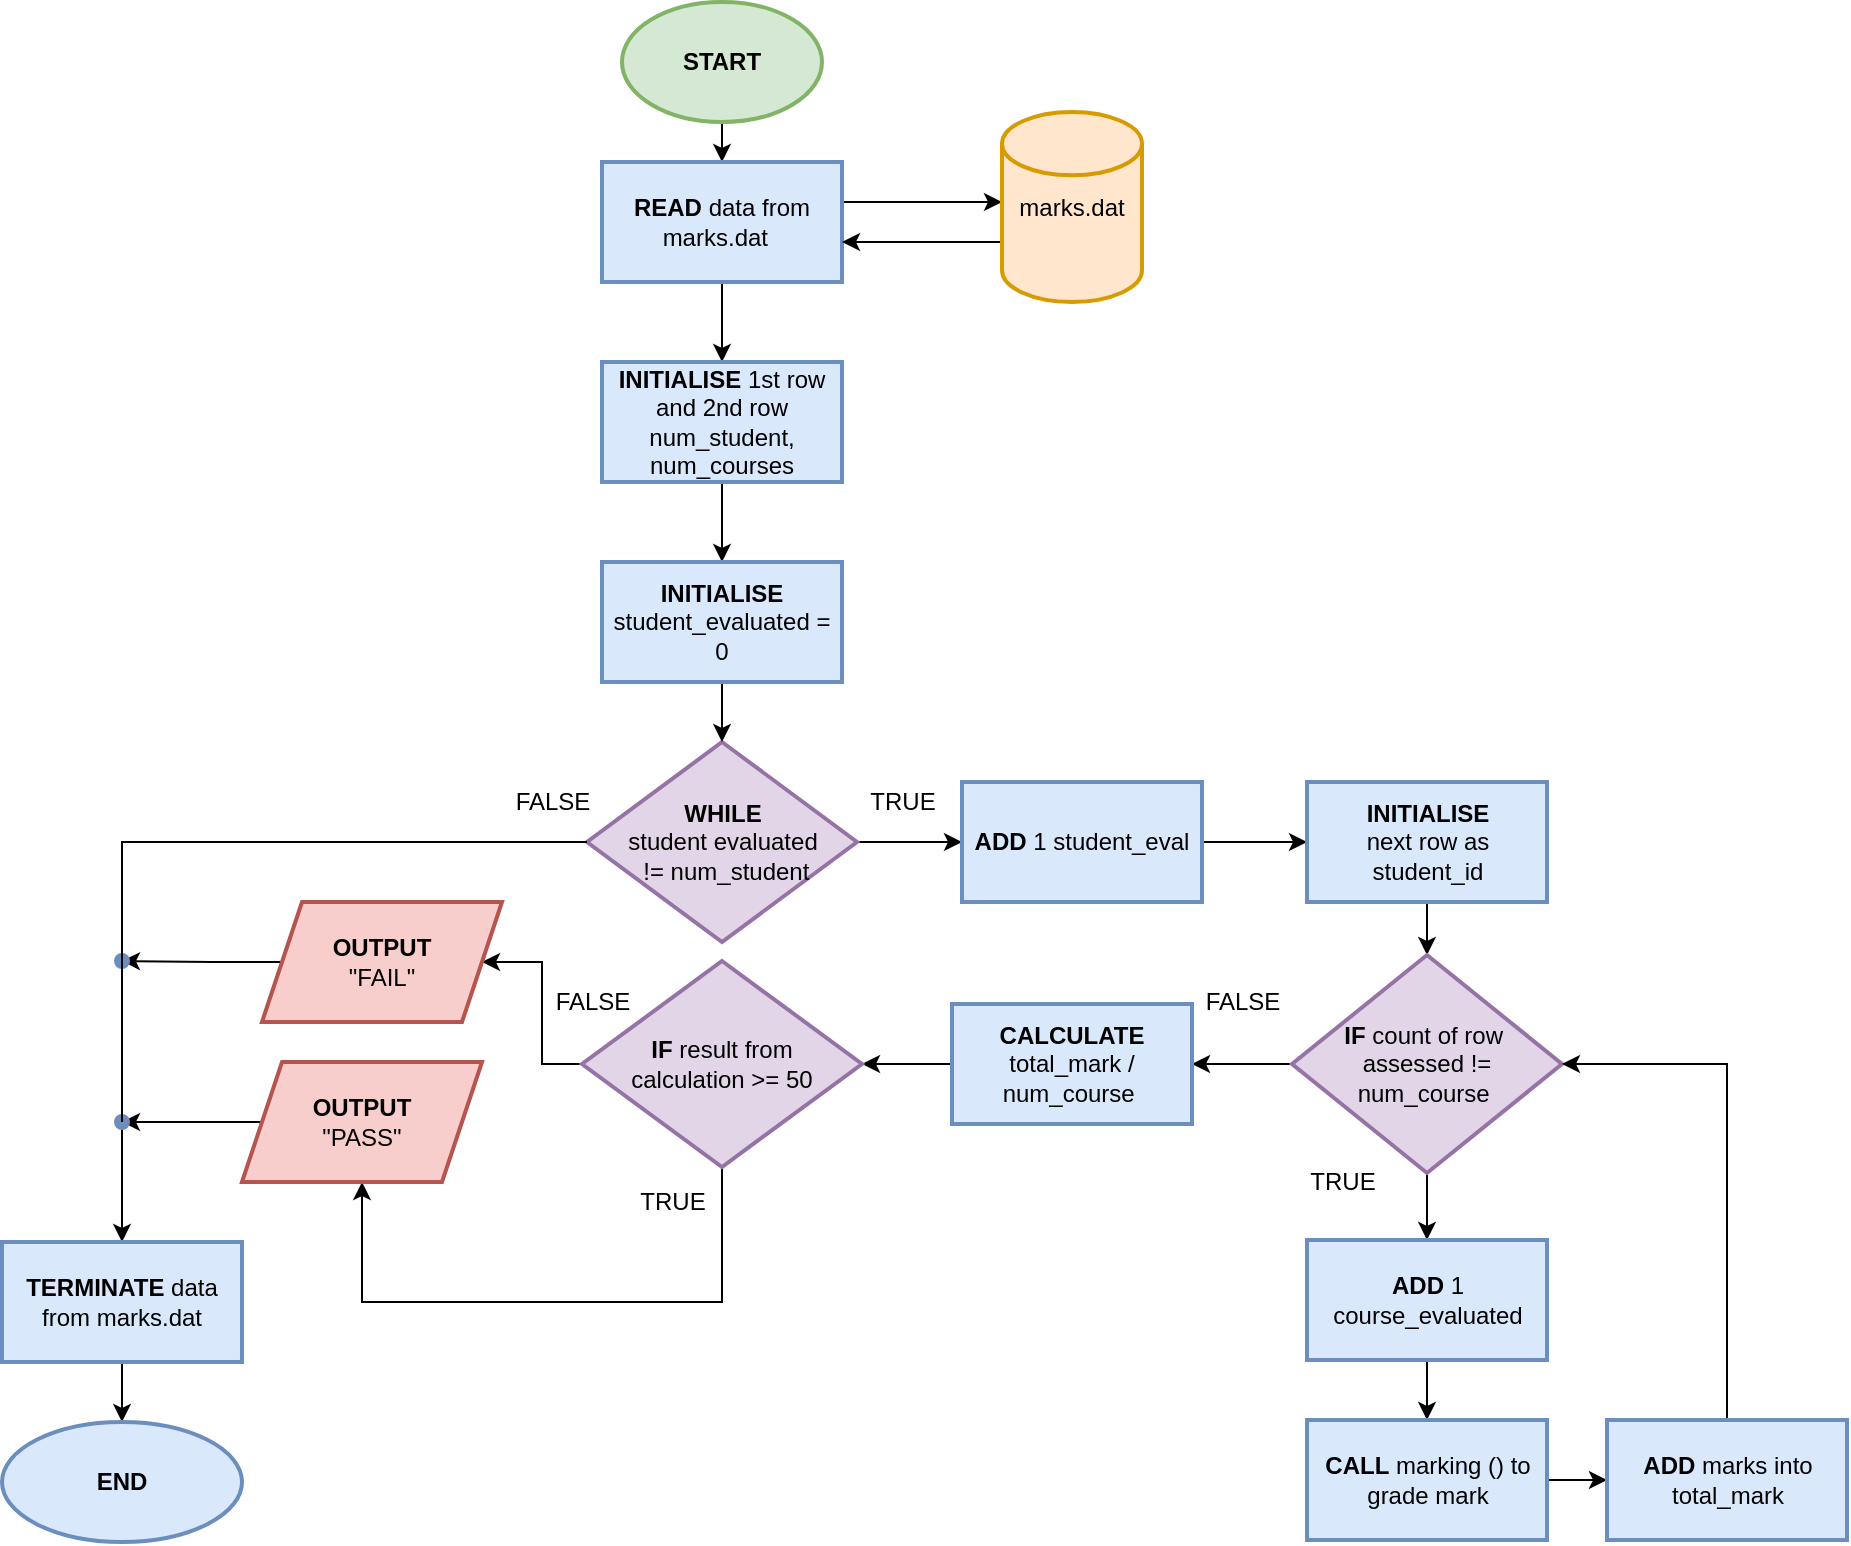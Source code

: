 <mxfile version="15.2.9" type="github" pages="2">
  <diagram id="C5RBs43oDa-KdzZeNtuy" name="MainFunc">
    <mxGraphModel dx="2334" dy="1281" grid="1" gridSize="10" guides="1" tooltips="1" connect="1" arrows="1" fold="1" page="0" pageScale="1" pageWidth="827" pageHeight="1169" math="0" shadow="0">
      <root>
        <mxCell id="WIyWlLk6GJQsqaUBKTNV-0" />
        <mxCell id="WIyWlLk6GJQsqaUBKTNV-1" parent="WIyWlLk6GJQsqaUBKTNV-0" />
        <mxCell id="RTZkENGJLBiGMzuzW97P-5" value="" style="edgeStyle=orthogonalEdgeStyle;orthogonalLoop=1;jettySize=auto;html=1;" parent="WIyWlLk6GJQsqaUBKTNV-1" source="RTZkENGJLBiGMzuzW97P-3" target="RTZkENGJLBiGMzuzW97P-4" edge="1">
          <mxGeometry relative="1" as="geometry" />
        </mxCell>
        <mxCell id="RTZkENGJLBiGMzuzW97P-3" value="&lt;b&gt;START&lt;/b&gt;" style="strokeWidth=2;html=1;shape=mxgraph.flowchart.start_1;whiteSpace=wrap;fillColor=#d5e8d4;strokeColor=#82b366;" parent="WIyWlLk6GJQsqaUBKTNV-1" vertex="1">
          <mxGeometry x="-260" width="100" height="60" as="geometry" />
        </mxCell>
        <mxCell id="RTZkENGJLBiGMzuzW97P-6" value="" style="edgeStyle=orthogonalEdgeStyle;orthogonalLoop=1;jettySize=auto;html=1;" parent="WIyWlLk6GJQsqaUBKTNV-1" edge="1">
          <mxGeometry relative="1" as="geometry">
            <mxPoint x="-149" y="100" as="sourcePoint" />
            <Array as="points">
              <mxPoint x="-149" y="100" />
            </Array>
            <mxPoint x="-70" y="100" as="targetPoint" />
          </mxGeometry>
        </mxCell>
        <mxCell id="RTZkENGJLBiGMzuzW97P-10" value="" style="edgeStyle=orthogonalEdgeStyle;orthogonalLoop=1;jettySize=auto;html=1;" parent="WIyWlLk6GJQsqaUBKTNV-1" source="RTZkENGJLBiGMzuzW97P-4" target="RTZkENGJLBiGMzuzW97P-9" edge="1">
          <mxGeometry relative="1" as="geometry" />
        </mxCell>
        <mxCell id="RTZkENGJLBiGMzuzW97P-4" value="&lt;b&gt;READ&lt;/b&gt; data from marks.dat &amp;nbsp;" style="whiteSpace=wrap;html=1;strokeWidth=2;fillColor=#dae8fc;strokeColor=#6c8ebf;" parent="WIyWlLk6GJQsqaUBKTNV-1" vertex="1">
          <mxGeometry x="-270" y="80" width="120" height="60" as="geometry" />
        </mxCell>
        <mxCell id="RTZkENGJLBiGMzuzW97P-7" value="" style="edgeStyle=orthogonalEdgeStyle;orthogonalLoop=1;jettySize=auto;html=1;" parent="WIyWlLk6GJQsqaUBKTNV-1" edge="1">
          <mxGeometry relative="1" as="geometry">
            <mxPoint x="-70" y="120.0" as="sourcePoint" />
            <mxPoint x="-150" y="120" as="targetPoint" />
            <Array as="points">
              <mxPoint x="-150" y="120" />
            </Array>
          </mxGeometry>
        </mxCell>
        <mxCell id="RTZkENGJLBiGMzuzW97P-23" value="" style="edgeStyle=orthogonalEdgeStyle;orthogonalLoop=1;jettySize=auto;html=1;exitX=1;exitY=0.5;exitDx=0;exitDy=0;" parent="WIyWlLk6GJQsqaUBKTNV-1" source="cI42_x--ukorVg9H8OxV-9" target="RTZkENGJLBiGMzuzW97P-22" edge="1">
          <mxGeometry relative="1" as="geometry" />
        </mxCell>
        <mxCell id="cI42_x--ukorVg9H8OxV-89" value="" style="edgeStyle=orthogonalEdgeStyle;rounded=0;orthogonalLoop=1;jettySize=auto;html=1;" edge="1" parent="WIyWlLk6GJQsqaUBKTNV-1" source="RTZkENGJLBiGMzuzW97P-9" target="cI42_x--ukorVg9H8OxV-88">
          <mxGeometry relative="1" as="geometry" />
        </mxCell>
        <mxCell id="RTZkENGJLBiGMzuzW97P-9" value="&lt;b&gt;INITIALISE&lt;/b&gt;&amp;nbsp;1st row and 2nd row num_student,&lt;br&gt;num_courses" style="whiteSpace=wrap;html=1;strokeWidth=2;fillColor=#dae8fc;strokeColor=#6c8ebf;" parent="WIyWlLk6GJQsqaUBKTNV-1" vertex="1">
          <mxGeometry x="-270" y="180" width="120" height="60" as="geometry" />
        </mxCell>
        <mxCell id="cI42_x--ukorVg9H8OxV-49" value="" style="edgeStyle=orthogonalEdgeStyle;rounded=0;orthogonalLoop=1;jettySize=auto;html=1;" edge="1" parent="WIyWlLk6GJQsqaUBKTNV-1" source="RTZkENGJLBiGMzuzW97P-22" target="cI42_x--ukorVg9H8OxV-48">
          <mxGeometry relative="1" as="geometry" />
        </mxCell>
        <mxCell id="RTZkENGJLBiGMzuzW97P-22" value="&lt;b&gt;INITIALISE&lt;/b&gt;&lt;br&gt;next row as student_id" style="whiteSpace=wrap;html=1;strokeWidth=2;fillColor=#dae8fc;strokeColor=#6c8ebf;" parent="WIyWlLk6GJQsqaUBKTNV-1" vertex="1">
          <mxGeometry x="82.5" y="390" width="120" height="60" as="geometry" />
        </mxCell>
        <mxCell id="i--ZXKIYFakxs8Ss0D3T-0" value="marks.dat" style="strokeWidth=2;html=1;shape=mxgraph.flowchart.database;whiteSpace=wrap;fillColor=#ffe6cc;strokeColor=#d79b00;" parent="WIyWlLk6GJQsqaUBKTNV-1" vertex="1">
          <mxGeometry x="-70" y="55" width="70" height="95" as="geometry" />
        </mxCell>
        <mxCell id="cI42_x--ukorVg9H8OxV-10" value="" style="edgeStyle=orthogonalEdgeStyle;rounded=0;orthogonalLoop=1;jettySize=auto;html=1;" edge="1" parent="WIyWlLk6GJQsqaUBKTNV-1" source="cI42_x--ukorVg9H8OxV-7" target="cI42_x--ukorVg9H8OxV-9">
          <mxGeometry relative="1" as="geometry" />
        </mxCell>
        <mxCell id="cI42_x--ukorVg9H8OxV-16" value="" style="edgeStyle=orthogonalEdgeStyle;rounded=0;orthogonalLoop=1;jettySize=auto;html=1;startArrow=none;" edge="1" parent="WIyWlLk6GJQsqaUBKTNV-1" source="cI42_x--ukorVg9H8OxV-76" target="cI42_x--ukorVg9H8OxV-15">
          <mxGeometry relative="1" as="geometry" />
        </mxCell>
        <mxCell id="cI42_x--ukorVg9H8OxV-7" value="&lt;b&gt;WHILE&lt;/b&gt;&lt;br&gt;student evaluated&lt;br&gt;&amp;nbsp;!= num_student" style="rhombus;whiteSpace=wrap;html=1;strokeColor=#9673a6;strokeWidth=2;fillColor=#e1d5e7;" vertex="1" parent="WIyWlLk6GJQsqaUBKTNV-1">
          <mxGeometry x="-277.5" y="370" width="135" height="100" as="geometry" />
        </mxCell>
        <mxCell id="cI42_x--ukorVg9H8OxV-9" value="&lt;b&gt;ADD&lt;/b&gt; 1 student_eval" style="whiteSpace=wrap;html=1;strokeColor=#6c8ebf;strokeWidth=2;fillColor=#dae8fc;" vertex="1" parent="WIyWlLk6GJQsqaUBKTNV-1">
          <mxGeometry x="-90" y="390" width="120" height="60" as="geometry" />
        </mxCell>
        <mxCell id="cI42_x--ukorVg9H8OxV-11" value="TRUE" style="text;html=1;align=center;verticalAlign=middle;resizable=0;points=[];autosize=1;strokeColor=none;fillColor=none;" vertex="1" parent="WIyWlLk6GJQsqaUBKTNV-1">
          <mxGeometry x="-145" y="390" width="50" height="20" as="geometry" />
        </mxCell>
        <mxCell id="cI42_x--ukorVg9H8OxV-75" value="" style="edgeStyle=orthogonalEdgeStyle;rounded=0;orthogonalLoop=1;jettySize=auto;html=1;" edge="1" parent="WIyWlLk6GJQsqaUBKTNV-1" source="cI42_x--ukorVg9H8OxV-15" target="cI42_x--ukorVg9H8OxV-74">
          <mxGeometry relative="1" as="geometry" />
        </mxCell>
        <mxCell id="cI42_x--ukorVg9H8OxV-15" value="&lt;b&gt;TERMINATE&lt;/b&gt; data from marks.dat" style="whiteSpace=wrap;html=1;strokeColor=#6c8ebf;strokeWidth=2;fillColor=#dae8fc;" vertex="1" parent="WIyWlLk6GJQsqaUBKTNV-1">
          <mxGeometry x="-570" y="620" width="120" height="60" as="geometry" />
        </mxCell>
        <mxCell id="cI42_x--ukorVg9H8OxV-21" value="FALSE" style="text;html=1;align=center;verticalAlign=middle;resizable=0;points=[];autosize=1;strokeColor=none;fillColor=none;" vertex="1" parent="WIyWlLk6GJQsqaUBKTNV-1">
          <mxGeometry x="-320" y="390" width="50" height="20" as="geometry" />
        </mxCell>
        <mxCell id="cI42_x--ukorVg9H8OxV-51" value="" style="edgeStyle=orthogonalEdgeStyle;rounded=0;orthogonalLoop=1;jettySize=auto;html=1;" edge="1" parent="WIyWlLk6GJQsqaUBKTNV-1" source="cI42_x--ukorVg9H8OxV-48" target="cI42_x--ukorVg9H8OxV-50">
          <mxGeometry relative="1" as="geometry" />
        </mxCell>
        <mxCell id="cI42_x--ukorVg9H8OxV-63" value="" style="edgeStyle=orthogonalEdgeStyle;rounded=0;orthogonalLoop=1;jettySize=auto;html=1;" edge="1" parent="WIyWlLk6GJQsqaUBKTNV-1" source="cI42_x--ukorVg9H8OxV-48" target="cI42_x--ukorVg9H8OxV-62">
          <mxGeometry relative="1" as="geometry" />
        </mxCell>
        <mxCell id="cI42_x--ukorVg9H8OxV-48" value="&lt;b&gt;IF&lt;/b&gt; count of row&amp;nbsp;&lt;br&gt;assessed != &lt;br&gt;num_course&amp;nbsp;" style="rhombus;whiteSpace=wrap;html=1;strokeColor=#9673a6;strokeWidth=2;fillColor=#e1d5e7;" vertex="1" parent="WIyWlLk6GJQsqaUBKTNV-1">
          <mxGeometry x="75" y="476.5" width="135" height="109" as="geometry" />
        </mxCell>
        <mxCell id="cI42_x--ukorVg9H8OxV-55" value="" style="edgeStyle=orthogonalEdgeStyle;rounded=0;orthogonalLoop=1;jettySize=auto;html=1;" edge="1" parent="WIyWlLk6GJQsqaUBKTNV-1" source="cI42_x--ukorVg9H8OxV-50" target="cI42_x--ukorVg9H8OxV-54">
          <mxGeometry relative="1" as="geometry" />
        </mxCell>
        <mxCell id="cI42_x--ukorVg9H8OxV-50" value="&lt;b&gt;ADD&lt;/b&gt; 1 course_evaluated" style="whiteSpace=wrap;html=1;strokeColor=#6c8ebf;strokeWidth=2;fillColor=#dae8fc;" vertex="1" parent="WIyWlLk6GJQsqaUBKTNV-1">
          <mxGeometry x="82.5" y="619" width="120" height="60" as="geometry" />
        </mxCell>
        <mxCell id="cI42_x--ukorVg9H8OxV-53" value="TRUE" style="text;html=1;align=center;verticalAlign=middle;resizable=0;points=[];autosize=1;strokeColor=none;fillColor=none;" vertex="1" parent="WIyWlLk6GJQsqaUBKTNV-1">
          <mxGeometry x="75" y="580" width="50" height="20" as="geometry" />
        </mxCell>
        <mxCell id="cI42_x--ukorVg9H8OxV-59" value="" style="edgeStyle=orthogonalEdgeStyle;rounded=0;orthogonalLoop=1;jettySize=auto;html=1;" edge="1" parent="WIyWlLk6GJQsqaUBKTNV-1" source="cI42_x--ukorVg9H8OxV-54" target="cI42_x--ukorVg9H8OxV-58">
          <mxGeometry relative="1" as="geometry" />
        </mxCell>
        <mxCell id="cI42_x--ukorVg9H8OxV-54" value="&lt;b&gt;CALL&lt;/b&gt; marking () to grade mark" style="whiteSpace=wrap;html=1;strokeColor=#6c8ebf;strokeWidth=2;fillColor=#dae8fc;" vertex="1" parent="WIyWlLk6GJQsqaUBKTNV-1">
          <mxGeometry x="82.5" y="709" width="120" height="60" as="geometry" />
        </mxCell>
        <mxCell id="cI42_x--ukorVg9H8OxV-61" value="" style="edgeStyle=orthogonalEdgeStyle;rounded=0;orthogonalLoop=1;jettySize=auto;html=1;entryX=1;entryY=0.5;entryDx=0;entryDy=0;" edge="1" parent="WIyWlLk6GJQsqaUBKTNV-1" source="cI42_x--ukorVg9H8OxV-58" target="cI42_x--ukorVg9H8OxV-48">
          <mxGeometry relative="1" as="geometry">
            <mxPoint x="212.5" y="550" as="targetPoint" />
            <Array as="points">
              <mxPoint x="293" y="531" />
            </Array>
          </mxGeometry>
        </mxCell>
        <mxCell id="cI42_x--ukorVg9H8OxV-58" value="&lt;b&gt;ADD&lt;/b&gt; marks into total_mark" style="whiteSpace=wrap;html=1;strokeColor=#6c8ebf;strokeWidth=2;fillColor=#dae8fc;" vertex="1" parent="WIyWlLk6GJQsqaUBKTNV-1">
          <mxGeometry x="232.5" y="709" width="120" height="60" as="geometry" />
        </mxCell>
        <mxCell id="cI42_x--ukorVg9H8OxV-65" value="" style="edgeStyle=orthogonalEdgeStyle;rounded=0;orthogonalLoop=1;jettySize=auto;html=1;" edge="1" parent="WIyWlLk6GJQsqaUBKTNV-1" source="cI42_x--ukorVg9H8OxV-62" target="cI42_x--ukorVg9H8OxV-64">
          <mxGeometry relative="1" as="geometry" />
        </mxCell>
        <mxCell id="cI42_x--ukorVg9H8OxV-62" value="&lt;b&gt;CALCULATE&lt;/b&gt; total_mark / num_course&amp;nbsp;" style="whiteSpace=wrap;html=1;strokeColor=#6c8ebf;strokeWidth=2;fillColor=#dae8fc;" vertex="1" parent="WIyWlLk6GJQsqaUBKTNV-1">
          <mxGeometry x="-95" y="501" width="120" height="60" as="geometry" />
        </mxCell>
        <mxCell id="cI42_x--ukorVg9H8OxV-67" value="" style="edgeStyle=orthogonalEdgeStyle;rounded=0;orthogonalLoop=1;jettySize=auto;html=1;exitX=0.5;exitY=1;exitDx=0;exitDy=0;" edge="1" parent="WIyWlLk6GJQsqaUBKTNV-1" source="cI42_x--ukorVg9H8OxV-64" target="cI42_x--ukorVg9H8OxV-66">
          <mxGeometry relative="1" as="geometry">
            <Array as="points">
              <mxPoint x="-210" y="650" />
              <mxPoint x="-390" y="650" />
            </Array>
          </mxGeometry>
        </mxCell>
        <mxCell id="cI42_x--ukorVg9H8OxV-69" value="" style="edgeStyle=orthogonalEdgeStyle;rounded=0;orthogonalLoop=1;jettySize=auto;html=1;" edge="1" parent="WIyWlLk6GJQsqaUBKTNV-1" source="cI42_x--ukorVg9H8OxV-64" target="cI42_x--ukorVg9H8OxV-68">
          <mxGeometry relative="1" as="geometry" />
        </mxCell>
        <mxCell id="cI42_x--ukorVg9H8OxV-64" value="&lt;b&gt;IF&lt;/b&gt; result from &lt;br&gt;calculation &amp;gt;= 50" style="rhombus;whiteSpace=wrap;html=1;strokeColor=#9673a6;strokeWidth=2;fillColor=#e1d5e7;" vertex="1" parent="WIyWlLk6GJQsqaUBKTNV-1">
          <mxGeometry x="-280" y="479.5" width="140" height="103" as="geometry" />
        </mxCell>
        <mxCell id="cI42_x--ukorVg9H8OxV-77" value="" style="edgeStyle=orthogonalEdgeStyle;rounded=0;orthogonalLoop=1;jettySize=auto;html=1;" edge="1" parent="WIyWlLk6GJQsqaUBKTNV-1" source="cI42_x--ukorVg9H8OxV-66" target="cI42_x--ukorVg9H8OxV-76">
          <mxGeometry relative="1" as="geometry" />
        </mxCell>
        <mxCell id="cI42_x--ukorVg9H8OxV-66" value="&lt;b&gt;OUTPUT&lt;/b&gt;&lt;br&gt;&quot;PASS&quot;" style="shape=parallelogram;perimeter=parallelogramPerimeter;whiteSpace=wrap;html=1;fixedSize=1;strokeColor=#b85450;strokeWidth=2;fillColor=#f8cecc;" vertex="1" parent="WIyWlLk6GJQsqaUBKTNV-1">
          <mxGeometry x="-450" y="530" width="120" height="60" as="geometry" />
        </mxCell>
        <mxCell id="cI42_x--ukorVg9H8OxV-79" value="" style="edgeStyle=orthogonalEdgeStyle;rounded=0;orthogonalLoop=1;jettySize=auto;html=1;" edge="1" parent="WIyWlLk6GJQsqaUBKTNV-1" source="cI42_x--ukorVg9H8OxV-68" target="cI42_x--ukorVg9H8OxV-78">
          <mxGeometry relative="1" as="geometry" />
        </mxCell>
        <mxCell id="cI42_x--ukorVg9H8OxV-68" value="&lt;b&gt;OUTPUT&lt;br&gt;&lt;/b&gt;&quot;FAIL&quot;" style="shape=parallelogram;perimeter=parallelogramPerimeter;whiteSpace=wrap;html=1;fixedSize=1;strokeColor=#b85450;strokeWidth=2;fillColor=#f8cecc;" vertex="1" parent="WIyWlLk6GJQsqaUBKTNV-1">
          <mxGeometry x="-440" y="450" width="120" height="60" as="geometry" />
        </mxCell>
        <mxCell id="cI42_x--ukorVg9H8OxV-74" value="&lt;b&gt;END&lt;/b&gt;" style="ellipse;whiteSpace=wrap;html=1;strokeColor=#6c8ebf;strokeWidth=2;fillColor=#dae8fc;" vertex="1" parent="WIyWlLk6GJQsqaUBKTNV-1">
          <mxGeometry x="-570" y="710" width="120" height="60" as="geometry" />
        </mxCell>
        <mxCell id="cI42_x--ukorVg9H8OxV-78" value="" style="shape=waypoint;size=6;pointerEvents=1;points=[];fillColor=#dae8fc;resizable=0;rotatable=0;perimeter=centerPerimeter;snapToPoint=1;strokeColor=#6c8ebf;strokeWidth=2;" vertex="1" parent="WIyWlLk6GJQsqaUBKTNV-1">
          <mxGeometry x="-530" y="459.5" width="40" height="40" as="geometry" />
        </mxCell>
        <mxCell id="cI42_x--ukorVg9H8OxV-82" value="" style="edgeStyle=orthogonalEdgeStyle;rounded=0;orthogonalLoop=1;jettySize=auto;html=1;endArrow=none;" edge="1" parent="WIyWlLk6GJQsqaUBKTNV-1" source="cI42_x--ukorVg9H8OxV-7" target="cI42_x--ukorVg9H8OxV-78">
          <mxGeometry relative="1" as="geometry">
            <mxPoint x="-277.5" y="420" as="sourcePoint" />
            <mxPoint x="-509.941" y="620" as="targetPoint" />
            <Array as="points">
              <mxPoint x="-510" y="420" />
            </Array>
          </mxGeometry>
        </mxCell>
        <mxCell id="cI42_x--ukorVg9H8OxV-76" value="" style="shape=waypoint;size=6;pointerEvents=1;points=[];fillColor=#dae8fc;resizable=0;rotatable=0;perimeter=centerPerimeter;snapToPoint=1;strokeColor=#6c8ebf;strokeWidth=2;" vertex="1" parent="WIyWlLk6GJQsqaUBKTNV-1">
          <mxGeometry x="-530" y="540" width="40" height="40" as="geometry" />
        </mxCell>
        <mxCell id="cI42_x--ukorVg9H8OxV-83" value="" style="edgeStyle=orthogonalEdgeStyle;rounded=0;orthogonalLoop=1;jettySize=auto;html=1;startArrow=none;endArrow=none;" edge="1" parent="WIyWlLk6GJQsqaUBKTNV-1" source="cI42_x--ukorVg9H8OxV-78" target="cI42_x--ukorVg9H8OxV-76">
          <mxGeometry relative="1" as="geometry">
            <mxPoint x="-510" y="479.5" as="sourcePoint" />
            <mxPoint x="-510" y="620" as="targetPoint" />
          </mxGeometry>
        </mxCell>
        <mxCell id="cI42_x--ukorVg9H8OxV-84" value="FALSE" style="text;html=1;align=center;verticalAlign=middle;resizable=0;points=[];autosize=1;strokeColor=none;fillColor=none;" vertex="1" parent="WIyWlLk6GJQsqaUBKTNV-1">
          <mxGeometry x="-300" y="490" width="50" height="20" as="geometry" />
        </mxCell>
        <mxCell id="cI42_x--ukorVg9H8OxV-85" value="TRUE" style="text;html=1;align=center;verticalAlign=middle;resizable=0;points=[];autosize=1;strokeColor=none;fillColor=none;" vertex="1" parent="WIyWlLk6GJQsqaUBKTNV-1">
          <mxGeometry x="-260" y="590" width="50" height="20" as="geometry" />
        </mxCell>
        <mxCell id="cI42_x--ukorVg9H8OxV-86" value="FALSE" style="text;html=1;align=center;verticalAlign=middle;resizable=0;points=[];autosize=1;strokeColor=none;fillColor=none;" vertex="1" parent="WIyWlLk6GJQsqaUBKTNV-1">
          <mxGeometry x="25" y="490" width="50" height="20" as="geometry" />
        </mxCell>
        <mxCell id="cI42_x--ukorVg9H8OxV-90" value="" style="edgeStyle=orthogonalEdgeStyle;rounded=0;orthogonalLoop=1;jettySize=auto;html=1;" edge="1" parent="WIyWlLk6GJQsqaUBKTNV-1" source="cI42_x--ukorVg9H8OxV-88" target="cI42_x--ukorVg9H8OxV-7">
          <mxGeometry relative="1" as="geometry" />
        </mxCell>
        <mxCell id="cI42_x--ukorVg9H8OxV-88" value="&lt;b&gt;INITIALISE&lt;/b&gt; student_evaluated = 0" style="whiteSpace=wrap;html=1;strokeColor=#6c8ebf;strokeWidth=2;fillColor=#dae8fc;" vertex="1" parent="WIyWlLk6GJQsqaUBKTNV-1">
          <mxGeometry x="-270" y="280" width="120" height="60" as="geometry" />
        </mxCell>
      </root>
    </mxGraphModel>
  </diagram>
  <diagram id="oq4gk2TRYsvSJ9Ox7lGL" name="Grade">
    <mxGraphModel dx="784" dy="726" grid="1" gridSize="10" guides="1" tooltips="1" connect="1" arrows="1" fold="1" page="1" pageScale="1" pageWidth="827" pageHeight="1169" math="0" shadow="0">
      <root>
        <mxCell id="Nh107TAL2S9nnPuoWkcU-0" />
        <mxCell id="Nh107TAL2S9nnPuoWkcU-1" parent="Nh107TAL2S9nnPuoWkcU-0" />
        <mxCell id="0GbN_CsLUii96EhUYGDH-0" value="" style="edgeStyle=orthogonalEdgeStyle;rounded=0;orthogonalLoop=1;jettySize=auto;html=1;" parent="Nh107TAL2S9nnPuoWkcU-1" source="0GbN_CsLUii96EhUYGDH-1" target="0GbN_CsLUii96EhUYGDH-3" edge="1">
          <mxGeometry relative="1" as="geometry" />
        </mxCell>
        <mxCell id="0GbN_CsLUii96EhUYGDH-1" value="A" style="strokeWidth=2;html=1;shape=mxgraph.flowchart.start_2;whiteSpace=wrap;fillColor=#b1ddf0;strokeColor=#10739e;" parent="Nh107TAL2S9nnPuoWkcU-1" vertex="1">
          <mxGeometry x="224" y="50" width="60" height="60" as="geometry" />
        </mxCell>
        <mxCell id="0GbN_CsLUii96EhUYGDH-2" value="" style="edgeStyle=orthogonalEdgeStyle;rounded=0;orthogonalLoop=1;jettySize=auto;html=1;" parent="Nh107TAL2S9nnPuoWkcU-1" source="0GbN_CsLUii96EhUYGDH-3" target="0GbN_CsLUii96EhUYGDH-6" edge="1">
          <mxGeometry relative="1" as="geometry" />
        </mxCell>
        <mxCell id="0GbN_CsLUii96EhUYGDH-3" value="mark_count +=1" style="whiteSpace=wrap;html=1;strokeWidth=2;fillColor=#dae8fc;strokeColor=#6c8ebf;" parent="Nh107TAL2S9nnPuoWkcU-1" vertex="1">
          <mxGeometry x="194" y="190" width="120" height="60" as="geometry" />
        </mxCell>
        <mxCell id="0GbN_CsLUii96EhUYGDH-4" value="" style="edgeStyle=orthogonalEdgeStyle;rounded=0;orthogonalLoop=1;jettySize=auto;html=1;" parent="Nh107TAL2S9nnPuoWkcU-1" source="0GbN_CsLUii96EhUYGDH-6" target="0GbN_CsLUii96EhUYGDH-8" edge="1">
          <mxGeometry relative="1" as="geometry" />
        </mxCell>
        <mxCell id="0GbN_CsLUii96EhUYGDH-5" value="" style="edgeStyle=orthogonalEdgeStyle;rounded=0;orthogonalLoop=1;jettySize=auto;html=1;" parent="Nh107TAL2S9nnPuoWkcU-1" source="0GbN_CsLUii96EhUYGDH-6" target="0GbN_CsLUii96EhUYGDH-11" edge="1">
          <mxGeometry relative="1" as="geometry" />
        </mxCell>
        <mxCell id="0GbN_CsLUii96EhUYGDH-6" value="&lt;b&gt;IF&lt;/b&gt; course_mark &lt;br&gt;&amp;gt;= 80&amp;nbsp;and &amp;lt;= 100" style="rhombus;whiteSpace=wrap;html=1;strokeWidth=2;fillColor=#e1d5e7;strokeColor=#9673a6;" parent="Nh107TAL2S9nnPuoWkcU-1" vertex="1">
          <mxGeometry x="174" y="320" width="160" height="120" as="geometry" />
        </mxCell>
        <mxCell id="0GbN_CsLUii96EhUYGDH-7" value="" style="edgeStyle=orthogonalEdgeStyle;rounded=0;orthogonalLoop=1;jettySize=auto;html=1;" parent="Nh107TAL2S9nnPuoWkcU-1" source="0GbN_CsLUii96EhUYGDH-8" target="0GbN_CsLUii96EhUYGDH-35" edge="1">
          <mxGeometry relative="1" as="geometry" />
        </mxCell>
        <mxCell id="0GbN_CsLUii96EhUYGDH-8" value="&lt;b&gt;OUTPUT&lt;/b&gt;&lt;br&gt;&quot;GRADE: A&quot;" style="shape=parallelogram;perimeter=parallelogramPerimeter;whiteSpace=wrap;html=1;fixedSize=1;strokeWidth=2;fillColor=#f8cecc;strokeColor=#b85450;" parent="Nh107TAL2S9nnPuoWkcU-1" vertex="1">
          <mxGeometry x="414" y="350" width="120" height="60" as="geometry" />
        </mxCell>
        <mxCell id="0GbN_CsLUii96EhUYGDH-9" value="" style="edgeStyle=orthogonalEdgeStyle;rounded=0;orthogonalLoop=1;jettySize=auto;html=1;" parent="Nh107TAL2S9nnPuoWkcU-1" source="0GbN_CsLUii96EhUYGDH-11" target="0GbN_CsLUii96EhUYGDH-13" edge="1">
          <mxGeometry relative="1" as="geometry" />
        </mxCell>
        <mxCell id="0GbN_CsLUii96EhUYGDH-10" value="" style="edgeStyle=orthogonalEdgeStyle;rounded=0;orthogonalLoop=1;jettySize=auto;html=1;" parent="Nh107TAL2S9nnPuoWkcU-1" source="0GbN_CsLUii96EhUYGDH-11" target="0GbN_CsLUii96EhUYGDH-16" edge="1">
          <mxGeometry relative="1" as="geometry" />
        </mxCell>
        <mxCell id="0GbN_CsLUii96EhUYGDH-11" value="&lt;b&gt;ELSE IF &lt;/b&gt;course_mark &lt;br&gt;&amp;gt;= 70&amp;nbsp;and &amp;lt;= 79" style="rhombus;whiteSpace=wrap;html=1;strokeWidth=2;fillColor=#e1d5e7;strokeColor=#9673a6;" parent="Nh107TAL2S9nnPuoWkcU-1" vertex="1">
          <mxGeometry x="174" y="470" width="160" height="120" as="geometry" />
        </mxCell>
        <mxCell id="0GbN_CsLUii96EhUYGDH-12" value="" style="edgeStyle=orthogonalEdgeStyle;rounded=0;orthogonalLoop=1;jettySize=auto;html=1;" parent="Nh107TAL2S9nnPuoWkcU-1" source="0GbN_CsLUii96EhUYGDH-13" target="0GbN_CsLUii96EhUYGDH-33" edge="1">
          <mxGeometry relative="1" as="geometry" />
        </mxCell>
        <mxCell id="0GbN_CsLUii96EhUYGDH-13" value="&lt;b&gt;OUTPUT&lt;/b&gt;&lt;br&gt;&quot;GRADE: B&quot;" style="shape=parallelogram;perimeter=parallelogramPerimeter;whiteSpace=wrap;html=1;fixedSize=1;strokeWidth=2;fillColor=#f8cecc;strokeColor=#b85450;" parent="Nh107TAL2S9nnPuoWkcU-1" vertex="1">
          <mxGeometry x="414" y="500" width="120" height="60" as="geometry" />
        </mxCell>
        <mxCell id="0GbN_CsLUii96EhUYGDH-14" value="" style="edgeStyle=orthogonalEdgeStyle;rounded=0;orthogonalLoop=1;jettySize=auto;html=1;" parent="Nh107TAL2S9nnPuoWkcU-1" source="0GbN_CsLUii96EhUYGDH-16" target="0GbN_CsLUii96EhUYGDH-18" edge="1">
          <mxGeometry relative="1" as="geometry" />
        </mxCell>
        <mxCell id="0GbN_CsLUii96EhUYGDH-15" value="" style="edgeStyle=orthogonalEdgeStyle;rounded=0;orthogonalLoop=1;jettySize=auto;html=1;" parent="Nh107TAL2S9nnPuoWkcU-1" source="0GbN_CsLUii96EhUYGDH-16" target="0GbN_CsLUii96EhUYGDH-21" edge="1">
          <mxGeometry relative="1" as="geometry" />
        </mxCell>
        <mxCell id="0GbN_CsLUii96EhUYGDH-16" value="&lt;b&gt;ELSE&amp;nbsp;IF &lt;/b&gt;course_mark &lt;br&gt;&amp;gt;= 60&amp;nbsp;and &amp;lt;= 69" style="rhombus;whiteSpace=wrap;html=1;strokeWidth=2;fillColor=#e1d5e7;strokeColor=#9673a6;" parent="Nh107TAL2S9nnPuoWkcU-1" vertex="1">
          <mxGeometry x="174" y="620" width="160" height="120" as="geometry" />
        </mxCell>
        <mxCell id="0GbN_CsLUii96EhUYGDH-17" value="" style="edgeStyle=orthogonalEdgeStyle;rounded=0;orthogonalLoop=1;jettySize=auto;html=1;" parent="Nh107TAL2S9nnPuoWkcU-1" source="0GbN_CsLUii96EhUYGDH-18" target="0GbN_CsLUii96EhUYGDH-31" edge="1">
          <mxGeometry relative="1" as="geometry" />
        </mxCell>
        <mxCell id="0GbN_CsLUii96EhUYGDH-18" value="&lt;b&gt;OUTPUT&lt;/b&gt;&lt;br&gt;&quot;GRADE: C&quot;" style="shape=parallelogram;perimeter=parallelogramPerimeter;whiteSpace=wrap;html=1;fixedSize=1;strokeWidth=2;fillColor=#f8cecc;strokeColor=#b85450;" parent="Nh107TAL2S9nnPuoWkcU-1" vertex="1">
          <mxGeometry x="414" y="650" width="120" height="60" as="geometry" />
        </mxCell>
        <mxCell id="0GbN_CsLUii96EhUYGDH-19" value="" style="edgeStyle=orthogonalEdgeStyle;rounded=0;orthogonalLoop=1;jettySize=auto;html=1;" parent="Nh107TAL2S9nnPuoWkcU-1" source="0GbN_CsLUii96EhUYGDH-21" target="0GbN_CsLUii96EhUYGDH-23" edge="1">
          <mxGeometry relative="1" as="geometry" />
        </mxCell>
        <mxCell id="0GbN_CsLUii96EhUYGDH-20" value="" style="edgeStyle=orthogonalEdgeStyle;rounded=0;orthogonalLoop=1;jettySize=auto;html=1;" parent="Nh107TAL2S9nnPuoWkcU-1" source="0GbN_CsLUii96EhUYGDH-21" target="0GbN_CsLUii96EhUYGDH-25" edge="1">
          <mxGeometry relative="1" as="geometry" />
        </mxCell>
        <mxCell id="0GbN_CsLUii96EhUYGDH-21" value="&lt;b&gt;ELSE&amp;nbsp;IF &lt;/b&gt;course_mark &lt;br&gt;&amp;gt;= 50&amp;nbsp;and &amp;lt;= 59" style="rhombus;whiteSpace=wrap;html=1;strokeWidth=2;fillColor=#e1d5e7;strokeColor=#9673a6;" parent="Nh107TAL2S9nnPuoWkcU-1" vertex="1">
          <mxGeometry x="174" y="770" width="160" height="120" as="geometry" />
        </mxCell>
        <mxCell id="0GbN_CsLUii96EhUYGDH-22" value="" style="edgeStyle=orthogonalEdgeStyle;rounded=0;orthogonalLoop=1;jettySize=auto;html=1;" parent="Nh107TAL2S9nnPuoWkcU-1" source="0GbN_CsLUii96EhUYGDH-23" target="0GbN_CsLUii96EhUYGDH-29" edge="1">
          <mxGeometry relative="1" as="geometry" />
        </mxCell>
        <mxCell id="0GbN_CsLUii96EhUYGDH-23" value="&lt;b&gt;OUTPUT&lt;br&gt;&lt;/b&gt;&quot;GRADE: D&quot;" style="shape=parallelogram;perimeter=parallelogramPerimeter;whiteSpace=wrap;html=1;fixedSize=1;strokeWidth=2;fillColor=#f8cecc;strokeColor=#b85450;" parent="Nh107TAL2S9nnPuoWkcU-1" vertex="1">
          <mxGeometry x="414" y="800" width="120" height="60" as="geometry" />
        </mxCell>
        <mxCell id="0GbN_CsLUii96EhUYGDH-24" value="" style="edgeStyle=orthogonalEdgeStyle;rounded=0;orthogonalLoop=1;jettySize=auto;html=1;" parent="Nh107TAL2S9nnPuoWkcU-1" source="0GbN_CsLUii96EhUYGDH-25" target="0GbN_CsLUii96EhUYGDH-27" edge="1">
          <mxGeometry relative="1" as="geometry" />
        </mxCell>
        <mxCell id="0GbN_CsLUii96EhUYGDH-25" value="&lt;b&gt;ELSE&amp;nbsp;IF&lt;/b&gt; &lt;br&gt;course_mark &amp;lt;=&amp;nbsp;49" style="rhombus;whiteSpace=wrap;html=1;strokeWidth=2;fillColor=#e1d5e7;strokeColor=#9673a6;" parent="Nh107TAL2S9nnPuoWkcU-1" vertex="1">
          <mxGeometry x="174" y="920" width="160" height="120" as="geometry" />
        </mxCell>
        <mxCell id="0GbN_CsLUii96EhUYGDH-26" value="" style="edgeStyle=orthogonalEdgeStyle;rounded=0;orthogonalLoop=1;jettySize=auto;html=1;startArrow=none;entryX=0.5;entryY=1;entryDx=0;entryDy=0;" parent="Nh107TAL2S9nnPuoWkcU-1" source="0GbN_CsLUii96EhUYGDH-35" target="0GbN_CsLUii96EhUYGDH-47" edge="1">
          <mxGeometry relative="1" as="geometry">
            <mxPoint x="494" y="980" as="sourcePoint" />
            <mxPoint x="630" y="250" as="targetPoint" />
          </mxGeometry>
        </mxCell>
        <mxCell id="0GbN_CsLUii96EhUYGDH-27" value="&lt;b&gt;OUTPUT&lt;/b&gt;&lt;br&gt;&quot;GRADE: F&quot;" style="shape=parallelogram;perimeter=parallelogramPerimeter;whiteSpace=wrap;html=1;fixedSize=1;strokeWidth=2;fillColor=#f8cecc;strokeColor=#b85450;" parent="Nh107TAL2S9nnPuoWkcU-1" vertex="1">
          <mxGeometry x="414" y="950" width="120" height="60" as="geometry" />
        </mxCell>
        <mxCell id="0GbN_CsLUii96EhUYGDH-28" value="B" style="strokeWidth=2;html=1;shape=mxgraph.flowchart.start_2;whiteSpace=wrap;fillColor=#b1ddf0;strokeColor=#10739e;" parent="Nh107TAL2S9nnPuoWkcU-1" vertex="1">
          <mxGeometry x="594" y="50" width="60" height="60" as="geometry" />
        </mxCell>
        <mxCell id="0GbN_CsLUii96EhUYGDH-29" value="" style="shape=waypoint;size=6;pointerEvents=1;points=[];fillColor=#ffffff;resizable=0;rotatable=0;perimeter=centerPerimeter;snapToPoint=1;strokeWidth=2;" parent="Nh107TAL2S9nnPuoWkcU-1" vertex="1">
          <mxGeometry x="604" y="810" width="40" height="40" as="geometry" />
        </mxCell>
        <mxCell id="0GbN_CsLUii96EhUYGDH-30" value="" style="edgeStyle=orthogonalEdgeStyle;rounded=0;orthogonalLoop=1;jettySize=auto;html=1;endArrow=none;" parent="Nh107TAL2S9nnPuoWkcU-1" target="0GbN_CsLUii96EhUYGDH-29" edge="1">
          <mxGeometry relative="1" as="geometry">
            <mxPoint x="524" y="980" as="sourcePoint" />
            <mxPoint x="624" y="100" as="targetPoint" />
          </mxGeometry>
        </mxCell>
        <mxCell id="0GbN_CsLUii96EhUYGDH-31" value="" style="shape=waypoint;size=6;pointerEvents=1;points=[];fillColor=#ffffff;resizable=0;rotatable=0;perimeter=centerPerimeter;snapToPoint=1;strokeWidth=2;" parent="Nh107TAL2S9nnPuoWkcU-1" vertex="1">
          <mxGeometry x="604" y="660" width="40" height="40" as="geometry" />
        </mxCell>
        <mxCell id="0GbN_CsLUii96EhUYGDH-32" value="" style="edgeStyle=orthogonalEdgeStyle;rounded=0;orthogonalLoop=1;jettySize=auto;html=1;startArrow=none;endArrow=none;" parent="Nh107TAL2S9nnPuoWkcU-1" source="0GbN_CsLUii96EhUYGDH-29" target="0GbN_CsLUii96EhUYGDH-31" edge="1">
          <mxGeometry relative="1" as="geometry">
            <mxPoint x="624" y="830" as="sourcePoint" />
            <mxPoint x="624" y="100" as="targetPoint" />
          </mxGeometry>
        </mxCell>
        <mxCell id="0GbN_CsLUii96EhUYGDH-33" value="" style="shape=waypoint;size=6;pointerEvents=1;points=[];fillColor=#ffffff;resizable=0;rotatable=0;perimeter=centerPerimeter;snapToPoint=1;strokeWidth=2;" parent="Nh107TAL2S9nnPuoWkcU-1" vertex="1">
          <mxGeometry x="604" y="510" width="40" height="40" as="geometry" />
        </mxCell>
        <mxCell id="0GbN_CsLUii96EhUYGDH-34" value="" style="edgeStyle=orthogonalEdgeStyle;rounded=0;orthogonalLoop=1;jettySize=auto;html=1;startArrow=none;endArrow=none;" parent="Nh107TAL2S9nnPuoWkcU-1" source="0GbN_CsLUii96EhUYGDH-31" target="0GbN_CsLUii96EhUYGDH-33" edge="1">
          <mxGeometry relative="1" as="geometry">
            <mxPoint x="624" y="680" as="sourcePoint" />
            <mxPoint x="624" y="100" as="targetPoint" />
          </mxGeometry>
        </mxCell>
        <mxCell id="0GbN_CsLUii96EhUYGDH-35" value="" style="shape=waypoint;size=6;pointerEvents=1;points=[];fillColor=#ffffff;resizable=0;rotatable=0;perimeter=centerPerimeter;snapToPoint=1;strokeWidth=2;" parent="Nh107TAL2S9nnPuoWkcU-1" vertex="1">
          <mxGeometry x="604" y="360" width="40" height="40" as="geometry" />
        </mxCell>
        <mxCell id="0GbN_CsLUii96EhUYGDH-36" value="" style="edgeStyle=orthogonalEdgeStyle;rounded=0;orthogonalLoop=1;jettySize=auto;html=1;startArrow=none;endArrow=none;" parent="Nh107TAL2S9nnPuoWkcU-1" source="0GbN_CsLUii96EhUYGDH-33" target="0GbN_CsLUii96EhUYGDH-35" edge="1">
          <mxGeometry relative="1" as="geometry">
            <mxPoint x="624" y="530" as="sourcePoint" />
            <mxPoint x="624" y="100" as="targetPoint" />
          </mxGeometry>
        </mxCell>
        <mxCell id="0GbN_CsLUii96EhUYGDH-37" value="FALSE" style="text;html=1;align=center;verticalAlign=middle;resizable=0;points=[];autosize=1;strokeColor=none;fillColor=none;" parent="Nh107TAL2S9nnPuoWkcU-1" vertex="1">
          <mxGeometry x="281" y="450" width="50" height="20" as="geometry" />
        </mxCell>
        <mxCell id="0GbN_CsLUii96EhUYGDH-38" value="TRUE" style="text;html=1;align=center;verticalAlign=middle;resizable=0;points=[];autosize=1;strokeColor=none;fillColor=none;" parent="Nh107TAL2S9nnPuoWkcU-1" vertex="1">
          <mxGeometry x="339" y="350" width="50" height="20" as="geometry" />
        </mxCell>
        <mxCell id="0GbN_CsLUii96EhUYGDH-39" value="TRUE" style="text;html=1;align=center;verticalAlign=middle;resizable=0;points=[];autosize=1;strokeColor=none;fillColor=none;" parent="Nh107TAL2S9nnPuoWkcU-1" vertex="1">
          <mxGeometry x="339" y="500" width="50" height="20" as="geometry" />
        </mxCell>
        <mxCell id="0GbN_CsLUii96EhUYGDH-40" value="TRUE" style="text;html=1;align=center;verticalAlign=middle;resizable=0;points=[];autosize=1;strokeColor=none;fillColor=none;" parent="Nh107TAL2S9nnPuoWkcU-1" vertex="1">
          <mxGeometry x="339" y="650" width="50" height="20" as="geometry" />
        </mxCell>
        <mxCell id="0GbN_CsLUii96EhUYGDH-41" value="TRUE" style="text;html=1;align=center;verticalAlign=middle;resizable=0;points=[];autosize=1;strokeColor=none;fillColor=none;" parent="Nh107TAL2S9nnPuoWkcU-1" vertex="1">
          <mxGeometry x="339" y="800" width="50" height="20" as="geometry" />
        </mxCell>
        <mxCell id="0GbN_CsLUii96EhUYGDH-42" value="TRUE" style="text;html=1;align=center;verticalAlign=middle;resizable=0;points=[];autosize=1;strokeColor=none;fillColor=none;" parent="Nh107TAL2S9nnPuoWkcU-1" vertex="1">
          <mxGeometry x="339" y="950" width="50" height="20" as="geometry" />
        </mxCell>
        <mxCell id="0GbN_CsLUii96EhUYGDH-43" value="FALSE" style="text;html=1;align=center;verticalAlign=middle;resizable=0;points=[];autosize=1;strokeColor=none;fillColor=none;" parent="Nh107TAL2S9nnPuoWkcU-1" vertex="1">
          <mxGeometry x="281" y="595" width="50" height="20" as="geometry" />
        </mxCell>
        <mxCell id="0GbN_CsLUii96EhUYGDH-44" value="FALSE" style="text;html=1;align=center;verticalAlign=middle;resizable=0;points=[];autosize=1;strokeColor=none;fillColor=none;" parent="Nh107TAL2S9nnPuoWkcU-1" vertex="1">
          <mxGeometry x="284" y="747.5" width="50" height="20" as="geometry" />
        </mxCell>
        <mxCell id="0GbN_CsLUii96EhUYGDH-45" value="FALSE" style="text;html=1;align=center;verticalAlign=middle;resizable=0;points=[];autosize=1;strokeColor=none;fillColor=none;" parent="Nh107TAL2S9nnPuoWkcU-1" vertex="1">
          <mxGeometry x="284" y="892.5" width="50" height="20" as="geometry" />
        </mxCell>
        <mxCell id="0GbN_CsLUii96EhUYGDH-46" value="" style="edgeStyle=orthogonalEdgeStyle;rounded=0;orthogonalLoop=1;jettySize=auto;html=1;" parent="Nh107TAL2S9nnPuoWkcU-1" source="0GbN_CsLUii96EhUYGDH-47" target="0GbN_CsLUii96EhUYGDH-28" edge="1">
          <mxGeometry relative="1" as="geometry" />
        </mxCell>
        <mxCell id="0GbN_CsLUii96EhUYGDH-47" value="&lt;b&gt;STORE&lt;/b&gt; &lt;br&gt;course_mark in list" style="whiteSpace=wrap;html=1;strokeWidth=2;fillColor=#dae8fc;strokeColor=#6c8ebf;" parent="Nh107TAL2S9nnPuoWkcU-1" vertex="1">
          <mxGeometry x="564" y="190" width="120" height="60" as="geometry" />
        </mxCell>
      </root>
    </mxGraphModel>
  </diagram>
</mxfile>
